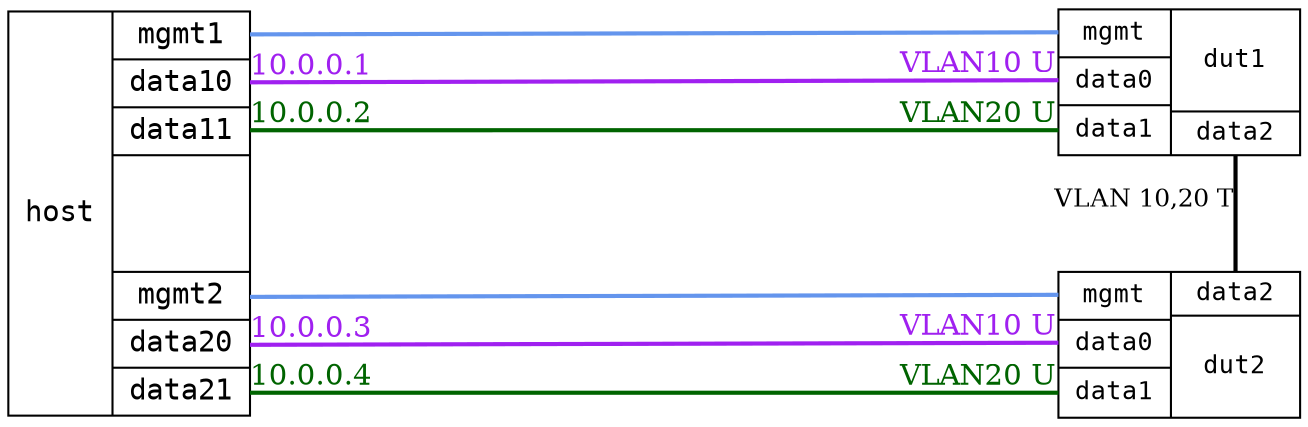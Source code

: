 graph "2x4" {
	layout="neato";
	overlap="false";
	esep="+22";

        node [shape=record, fontname="monospace"];
	edge [color="cornflowerblue", penwidth="2"];

	host [
	    label="host | { <mgmt1> mgmt1 | <data10> data10 | <data11>  data11 | <> \n\n\n | <mgmt2> mgmt2 | <data20> data20 | <data21>  data21 }",
	    pos="0,15!",
	    kind="controller",
	];

        dut1 [
	    label="{ <mgmt> mgmt | <data0> data0 | <data1> data1 } | { \n dut1 \n\n |  <data2> data2 }",
	    pos="2,15.25!",
	    fontsize=12,
	    kind="infix",
	];

        dut2 [
		label="{ <mgmt> mgmt | <data0> data0 | <data1> data1 } | { <data2> data2 | \n dut2 \n\n }",
	    pos="2,14.75!",
	    fontsize=12,
	    kind="infix",
	];

	host:mgmt1 -- dut1:mgmt [kind=mgmt]
	host:data10 -- dut1:data0 [color=purple, fontcolor=purple, taillabel="10.0.0.1", headlabel="VLAN10 U"]
	host:data11 -- dut1:data1 [color=darkgreen, fontcolor=darkgreen, taillabel="10.0.0.2", headlabel="VLAN20 U"]

	host:mgmt2 -- dut2:mgmt [kind=mgmt]
	host:data20 -- dut2:data0 [color=purple, fontcolor=purple, taillabel="10.0.0.3", headlabel="VLAN10 U"]
	host:data21 -- dut2:data1 [color=darkgreen, fontcolor=darkgreen, taillabel="10.0.0.4", headlabel="VLAN20 U"]

	dut1:data2 -- dut2:data2 [color=black, fontcolor=black, fontsize=12, label="VLAN 10,20 T"]
}